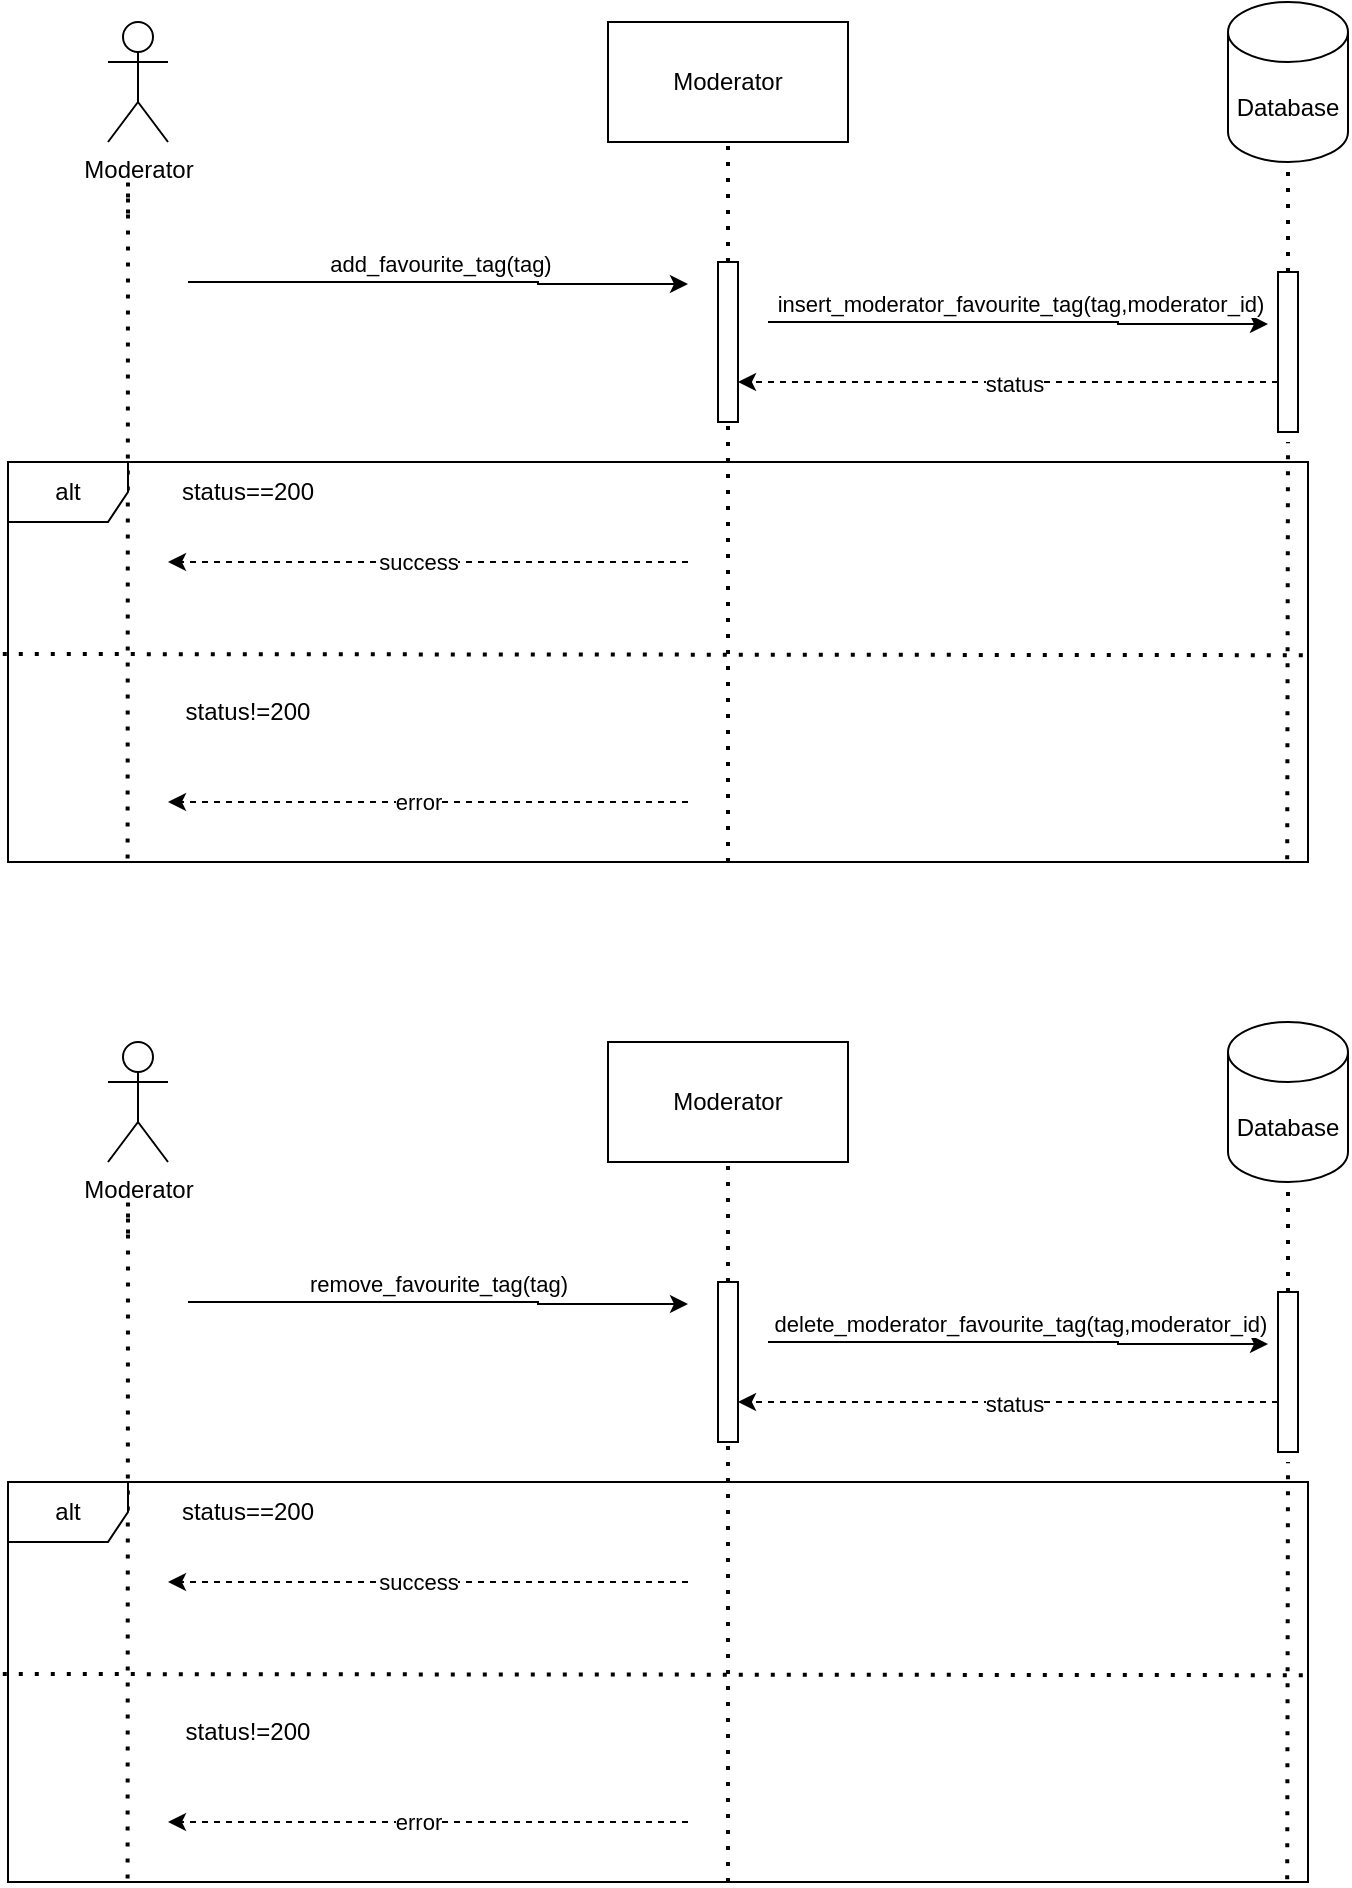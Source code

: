 <mxfile version="22.0.4" type="device" pages="4">
  <diagram id="oXm1U6wE69saMIBSiPb7" name="Update Tags">
    <mxGraphModel dx="1050" dy="566" grid="1" gridSize="10" guides="1" tooltips="1" connect="1" arrows="1" fold="1" page="1" pageScale="1" pageWidth="1654" pageHeight="1169" math="0" shadow="0">
      <root>
        <mxCell id="0" />
        <mxCell id="1" parent="0" />
        <mxCell id="v9BlUZfcnbYftgnDXZya-9" value="&lt;font style=&quot;font-size: 11px;&quot;&gt;add_favourite_tag(tag)&lt;/font&gt;" style="edgeStyle=orthogonalEdgeStyle;rounded=0;orthogonalLoop=1;jettySize=auto;html=1;" parent="1" edge="1">
          <mxGeometry x="-0.0" y="9" relative="1" as="geometry">
            <mxPoint x="190" y="190" as="sourcePoint" />
            <mxPoint x="440" y="191" as="targetPoint" />
            <Array as="points">
              <mxPoint x="365" y="190" />
            </Array>
            <mxPoint as="offset" />
          </mxGeometry>
        </mxCell>
        <mxCell id="v9BlUZfcnbYftgnDXZya-1" value="Moderator" style="shape=umlActor;verticalLabelPosition=bottom;verticalAlign=top;html=1;outlineConnect=0;" parent="1" vertex="1">
          <mxGeometry x="150" y="60" width="30" height="60" as="geometry" />
        </mxCell>
        <mxCell id="v9BlUZfcnbYftgnDXZya-5" value="Database" style="shape=cylinder3;whiteSpace=wrap;html=1;boundedLbl=1;backgroundOutline=1;size=15;" parent="1" vertex="1">
          <mxGeometry x="710" y="50" width="60" height="80" as="geometry" />
        </mxCell>
        <mxCell id="v9BlUZfcnbYftgnDXZya-11" value="status" style="edgeStyle=orthogonalEdgeStyle;rounded=0;orthogonalLoop=1;jettySize=auto;html=1;dashed=1;" parent="1" edge="1">
          <mxGeometry x="-0.021" relative="1" as="geometry">
            <mxPoint x="465" y="240" as="targetPoint" />
            <mxPoint x="735" y="240" as="sourcePoint" />
            <Array as="points">
              <mxPoint x="705" y="240" />
              <mxPoint x="705" y="240" />
            </Array>
            <mxPoint y="1" as="offset" />
          </mxGeometry>
        </mxCell>
        <mxCell id="v9BlUZfcnbYftgnDXZya-6" value="" style="rounded=0;whiteSpace=wrap;html=1;rotation=-90;" parent="1" vertex="1">
          <mxGeometry x="700" y="220" width="80" height="10" as="geometry" />
        </mxCell>
        <mxCell id="v9BlUZfcnbYftgnDXZya-7" value="" style="endArrow=none;dashed=1;html=1;dashPattern=1 3;strokeWidth=2;rounded=0;exitX=1;exitY=0.5;exitDx=0;exitDy=0;entryX=0.5;entryY=1;entryDx=0;entryDy=0;entryPerimeter=0;" parent="1" source="v9BlUZfcnbYftgnDXZya-6" target="v9BlUZfcnbYftgnDXZya-5" edge="1">
          <mxGeometry width="50" height="50" relative="1" as="geometry">
            <mxPoint x="820" y="220" as="sourcePoint" />
            <mxPoint x="870" y="170" as="targetPoint" />
          </mxGeometry>
        </mxCell>
        <mxCell id="v9BlUZfcnbYftgnDXZya-8" value="" style="endArrow=none;dashed=1;html=1;dashPattern=1 3;strokeWidth=2;rounded=0;exitX=0.984;exitY=0.993;exitDx=0;exitDy=0;exitPerimeter=0;" parent="1" source="xarpKcgiDXr7pH3OU8MO-1" edge="1">
          <mxGeometry width="50" height="50" relative="1" as="geometry">
            <mxPoint x="740" y="520" as="sourcePoint" />
            <mxPoint x="740" y="270" as="targetPoint" />
          </mxGeometry>
        </mxCell>
        <mxCell id="YJMjp_cjWbhhGn_SGMBR-1" value="Moderator" style="rounded=0;whiteSpace=wrap;html=1;" parent="1" vertex="1">
          <mxGeometry x="400" y="60" width="120" height="60" as="geometry" />
        </mxCell>
        <mxCell id="YJMjp_cjWbhhGn_SGMBR-2" value="" style="endArrow=none;dashed=1;html=1;dashPattern=1 3;strokeWidth=2;rounded=0;entryX=0.5;entryY=1;entryDx=0;entryDy=0;" parent="1" source="YJMjp_cjWbhhGn_SGMBR-3" target="YJMjp_cjWbhhGn_SGMBR-1" edge="1">
          <mxGeometry width="50" height="50" relative="1" as="geometry">
            <mxPoint x="600" y="270" as="sourcePoint" />
            <mxPoint x="599.5" y="160" as="targetPoint" />
            <Array as="points" />
          </mxGeometry>
        </mxCell>
        <mxCell id="hBg4S4mE_RtkptklpTUQ-2" value="" style="endArrow=none;dashed=1;html=1;dashPattern=1 3;strokeWidth=2;rounded=0;exitX=0.092;exitY=0.991;exitDx=0;exitDy=0;exitPerimeter=0;" parent="1" source="xarpKcgiDXr7pH3OU8MO-1" edge="1">
          <mxGeometry width="50" height="50" relative="1" as="geometry">
            <mxPoint x="160" y="650" as="sourcePoint" />
            <mxPoint x="160" y="160" as="targetPoint" />
            <Array as="points">
              <mxPoint x="160" y="160" />
              <mxPoint x="160" y="140" />
            </Array>
          </mxGeometry>
        </mxCell>
        <mxCell id="hBg4S4mE_RtkptklpTUQ-6" value="status==200" style="text;html=1;strokeColor=none;fillColor=none;align=center;verticalAlign=middle;whiteSpace=wrap;rounded=0;" parent="1" vertex="1">
          <mxGeometry x="160" y="280" width="120" height="30" as="geometry" />
        </mxCell>
        <mxCell id="xarpKcgiDXr7pH3OU8MO-1" value="alt" style="shape=umlFrame;whiteSpace=wrap;html=1;pointerEvents=0;" parent="1" vertex="1">
          <mxGeometry x="100" y="280" width="650" height="200" as="geometry" />
        </mxCell>
        <mxCell id="c-Qfesev8NXqzJ-_Kf3g-3" value="success" style="edgeStyle=orthogonalEdgeStyle;rounded=0;orthogonalLoop=1;jettySize=auto;html=1;dashed=1;" parent="1" edge="1">
          <mxGeometry x="0.038" relative="1" as="geometry">
            <mxPoint x="440" y="330" as="sourcePoint" />
            <mxPoint x="180" y="330" as="targetPoint" />
            <Array as="points">
              <mxPoint x="180" y="330" />
            </Array>
            <mxPoint as="offset" />
          </mxGeometry>
        </mxCell>
        <mxCell id="c-Qfesev8NXqzJ-_Kf3g-5" value="" style="endArrow=classic;html=1;rounded=0;dashed=1;" parent="1" edge="1">
          <mxGeometry width="50" height="50" relative="1" as="geometry">
            <mxPoint x="440" y="450" as="sourcePoint" />
            <mxPoint x="180" y="450" as="targetPoint" />
          </mxGeometry>
        </mxCell>
        <mxCell id="c-Qfesev8NXqzJ-_Kf3g-6" value="error" style="edgeLabel;html=1;align=center;verticalAlign=middle;resizable=0;points=[];" parent="c-Qfesev8NXqzJ-_Kf3g-5" vertex="1" connectable="0">
          <mxGeometry x="0.229" y="1" relative="1" as="geometry">
            <mxPoint x="25" y="-1" as="offset" />
          </mxGeometry>
        </mxCell>
        <mxCell id="c-Qfesev8NXqzJ-_Kf3g-7" value="" style="endArrow=none;dashed=1;html=1;dashPattern=1 3;strokeWidth=2;rounded=0;" parent="1" edge="1">
          <mxGeometry width="50" height="50" relative="1" as="geometry">
            <mxPoint x="460" y="480" as="sourcePoint" />
            <mxPoint x="460" y="220" as="targetPoint" />
            <Array as="points" />
          </mxGeometry>
        </mxCell>
        <mxCell id="c-Qfesev8NXqzJ-_Kf3g-20" value="status!=200" style="text;html=1;strokeColor=none;fillColor=none;align=center;verticalAlign=middle;whiteSpace=wrap;rounded=0;" parent="1" vertex="1">
          <mxGeometry x="160" y="390" width="120" height="30" as="geometry" />
        </mxCell>
        <mxCell id="c-Qfesev8NXqzJ-_Kf3g-27" value="" style="endArrow=none;dashed=1;html=1;dashPattern=1 3;strokeWidth=2;rounded=0;entryX=1.001;entryY=0.483;entryDx=0;entryDy=0;entryPerimeter=0;exitX=-0.004;exitY=0.48;exitDx=0;exitDy=0;exitPerimeter=0;" parent="1" source="xarpKcgiDXr7pH3OU8MO-1" target="xarpKcgiDXr7pH3OU8MO-1" edge="1">
          <mxGeometry width="50" height="50" relative="1" as="geometry">
            <mxPoint x="90" y="440" as="sourcePoint" />
            <mxPoint x="540" y="530" as="targetPoint" />
            <Array as="points" />
          </mxGeometry>
        </mxCell>
        <mxCell id="YJMjp_cjWbhhGn_SGMBR-3" value="" style="rounded=0;whiteSpace=wrap;html=1;direction=south;" parent="1" vertex="1">
          <mxGeometry x="455" y="180" width="10" height="80" as="geometry" />
        </mxCell>
        <mxCell id="xYujVg22xnF-y8Gu8a0A-3" value="&lt;font style=&quot;font-size: 11px;&quot;&gt;insert_moderator_favourite_tag(tag,moderator_id)&lt;/font&gt;" style="edgeStyle=orthogonalEdgeStyle;rounded=0;orthogonalLoop=1;jettySize=auto;html=1;" parent="1" edge="1">
          <mxGeometry x="-0.0" y="9" relative="1" as="geometry">
            <mxPoint x="480" y="210" as="sourcePoint" />
            <mxPoint x="730" y="211" as="targetPoint" />
            <Array as="points">
              <mxPoint x="655" y="210" />
            </Array>
            <mxPoint as="offset" />
          </mxGeometry>
        </mxCell>
        <mxCell id="BbZIj-KbVLHK2r1UHjN5-1" value="&lt;font style=&quot;font-size: 11px;&quot;&gt;remove_favourite_tag(tag)&lt;/font&gt;" style="edgeStyle=orthogonalEdgeStyle;rounded=0;orthogonalLoop=1;jettySize=auto;html=1;" parent="1" edge="1">
          <mxGeometry x="-0.004" y="9" relative="1" as="geometry">
            <mxPoint x="190" y="700" as="sourcePoint" />
            <mxPoint x="440" y="701" as="targetPoint" />
            <Array as="points">
              <mxPoint x="365" y="700" />
            </Array>
            <mxPoint as="offset" />
          </mxGeometry>
        </mxCell>
        <mxCell id="BbZIj-KbVLHK2r1UHjN5-2" value="Moderator" style="shape=umlActor;verticalLabelPosition=bottom;verticalAlign=top;html=1;outlineConnect=0;" parent="1" vertex="1">
          <mxGeometry x="150" y="570" width="30" height="60" as="geometry" />
        </mxCell>
        <mxCell id="BbZIj-KbVLHK2r1UHjN5-3" value="Database" style="shape=cylinder3;whiteSpace=wrap;html=1;boundedLbl=1;backgroundOutline=1;size=15;" parent="1" vertex="1">
          <mxGeometry x="710" y="560" width="60" height="80" as="geometry" />
        </mxCell>
        <mxCell id="BbZIj-KbVLHK2r1UHjN5-4" value="status" style="edgeStyle=orthogonalEdgeStyle;rounded=0;orthogonalLoop=1;jettySize=auto;html=1;dashed=1;" parent="1" edge="1">
          <mxGeometry x="-0.021" relative="1" as="geometry">
            <mxPoint x="465" y="750" as="targetPoint" />
            <mxPoint x="735" y="750" as="sourcePoint" />
            <Array as="points">
              <mxPoint x="705" y="750" />
              <mxPoint x="705" y="750" />
            </Array>
            <mxPoint y="1" as="offset" />
          </mxGeometry>
        </mxCell>
        <mxCell id="BbZIj-KbVLHK2r1UHjN5-5" value="" style="rounded=0;whiteSpace=wrap;html=1;rotation=-90;" parent="1" vertex="1">
          <mxGeometry x="700" y="730" width="80" height="10" as="geometry" />
        </mxCell>
        <mxCell id="BbZIj-KbVLHK2r1UHjN5-6" value="" style="endArrow=none;dashed=1;html=1;dashPattern=1 3;strokeWidth=2;rounded=0;exitX=1;exitY=0.5;exitDx=0;exitDy=0;entryX=0.5;entryY=1;entryDx=0;entryDy=0;entryPerimeter=0;" parent="1" source="BbZIj-KbVLHK2r1UHjN5-5" target="BbZIj-KbVLHK2r1UHjN5-3" edge="1">
          <mxGeometry width="50" height="50" relative="1" as="geometry">
            <mxPoint x="820" y="730" as="sourcePoint" />
            <mxPoint x="870" y="680" as="targetPoint" />
          </mxGeometry>
        </mxCell>
        <mxCell id="BbZIj-KbVLHK2r1UHjN5-7" value="" style="endArrow=none;dashed=1;html=1;dashPattern=1 3;strokeWidth=2;rounded=0;exitX=0.984;exitY=0.993;exitDx=0;exitDy=0;exitPerimeter=0;" parent="1" source="BbZIj-KbVLHK2r1UHjN5-12" edge="1">
          <mxGeometry width="50" height="50" relative="1" as="geometry">
            <mxPoint x="740" y="1030" as="sourcePoint" />
            <mxPoint x="740" y="780" as="targetPoint" />
          </mxGeometry>
        </mxCell>
        <mxCell id="BbZIj-KbVLHK2r1UHjN5-8" value="Moderator" style="rounded=0;whiteSpace=wrap;html=1;" parent="1" vertex="1">
          <mxGeometry x="400" y="570" width="120" height="60" as="geometry" />
        </mxCell>
        <mxCell id="BbZIj-KbVLHK2r1UHjN5-9" value="" style="endArrow=none;dashed=1;html=1;dashPattern=1 3;strokeWidth=2;rounded=0;entryX=0.5;entryY=1;entryDx=0;entryDy=0;" parent="1" source="BbZIj-KbVLHK2r1UHjN5-19" target="BbZIj-KbVLHK2r1UHjN5-8" edge="1">
          <mxGeometry width="50" height="50" relative="1" as="geometry">
            <mxPoint x="600" y="780" as="sourcePoint" />
            <mxPoint x="599.5" y="670" as="targetPoint" />
            <Array as="points" />
          </mxGeometry>
        </mxCell>
        <mxCell id="BbZIj-KbVLHK2r1UHjN5-10" value="" style="endArrow=none;dashed=1;html=1;dashPattern=1 3;strokeWidth=2;rounded=0;exitX=0.092;exitY=0.991;exitDx=0;exitDy=0;exitPerimeter=0;" parent="1" source="BbZIj-KbVLHK2r1UHjN5-12" edge="1">
          <mxGeometry width="50" height="50" relative="1" as="geometry">
            <mxPoint x="160" y="1160" as="sourcePoint" />
            <mxPoint x="160" y="670" as="targetPoint" />
            <Array as="points">
              <mxPoint x="160" y="670" />
              <mxPoint x="160" y="650" />
            </Array>
          </mxGeometry>
        </mxCell>
        <mxCell id="BbZIj-KbVLHK2r1UHjN5-11" value="status==200" style="text;html=1;strokeColor=none;fillColor=none;align=center;verticalAlign=middle;whiteSpace=wrap;rounded=0;" parent="1" vertex="1">
          <mxGeometry x="160" y="790" width="120" height="30" as="geometry" />
        </mxCell>
        <mxCell id="BbZIj-KbVLHK2r1UHjN5-12" value="alt" style="shape=umlFrame;whiteSpace=wrap;html=1;pointerEvents=0;" parent="1" vertex="1">
          <mxGeometry x="100" y="790" width="650" height="200" as="geometry" />
        </mxCell>
        <mxCell id="BbZIj-KbVLHK2r1UHjN5-13" value="success" style="edgeStyle=orthogonalEdgeStyle;rounded=0;orthogonalLoop=1;jettySize=auto;html=1;dashed=1;" parent="1" edge="1">
          <mxGeometry x="0.038" relative="1" as="geometry">
            <mxPoint x="440" y="840" as="sourcePoint" />
            <mxPoint x="180" y="840" as="targetPoint" />
            <Array as="points">
              <mxPoint x="180" y="840" />
            </Array>
            <mxPoint as="offset" />
          </mxGeometry>
        </mxCell>
        <mxCell id="BbZIj-KbVLHK2r1UHjN5-14" value="" style="endArrow=classic;html=1;rounded=0;dashed=1;" parent="1" edge="1">
          <mxGeometry width="50" height="50" relative="1" as="geometry">
            <mxPoint x="440" y="960" as="sourcePoint" />
            <mxPoint x="180" y="960" as="targetPoint" />
          </mxGeometry>
        </mxCell>
        <mxCell id="BbZIj-KbVLHK2r1UHjN5-15" value="error" style="edgeLabel;html=1;align=center;verticalAlign=middle;resizable=0;points=[];" parent="BbZIj-KbVLHK2r1UHjN5-14" vertex="1" connectable="0">
          <mxGeometry x="0.229" y="1" relative="1" as="geometry">
            <mxPoint x="25" y="-1" as="offset" />
          </mxGeometry>
        </mxCell>
        <mxCell id="BbZIj-KbVLHK2r1UHjN5-16" value="" style="endArrow=none;dashed=1;html=1;dashPattern=1 3;strokeWidth=2;rounded=0;" parent="1" edge="1">
          <mxGeometry width="50" height="50" relative="1" as="geometry">
            <mxPoint x="460" y="990" as="sourcePoint" />
            <mxPoint x="460" y="730" as="targetPoint" />
            <Array as="points" />
          </mxGeometry>
        </mxCell>
        <mxCell id="BbZIj-KbVLHK2r1UHjN5-17" value="status!=200" style="text;html=1;strokeColor=none;fillColor=none;align=center;verticalAlign=middle;whiteSpace=wrap;rounded=0;" parent="1" vertex="1">
          <mxGeometry x="160" y="900" width="120" height="30" as="geometry" />
        </mxCell>
        <mxCell id="BbZIj-KbVLHK2r1UHjN5-18" value="" style="endArrow=none;dashed=1;html=1;dashPattern=1 3;strokeWidth=2;rounded=0;entryX=1.001;entryY=0.483;entryDx=0;entryDy=0;entryPerimeter=0;exitX=-0.004;exitY=0.48;exitDx=0;exitDy=0;exitPerimeter=0;" parent="1" source="BbZIj-KbVLHK2r1UHjN5-12" target="BbZIj-KbVLHK2r1UHjN5-12" edge="1">
          <mxGeometry width="50" height="50" relative="1" as="geometry">
            <mxPoint x="90" y="950" as="sourcePoint" />
            <mxPoint x="540" y="1040" as="targetPoint" />
            <Array as="points" />
          </mxGeometry>
        </mxCell>
        <mxCell id="BbZIj-KbVLHK2r1UHjN5-19" value="" style="rounded=0;whiteSpace=wrap;html=1;direction=south;" parent="1" vertex="1">
          <mxGeometry x="455" y="690" width="10" height="80" as="geometry" />
        </mxCell>
        <mxCell id="BbZIj-KbVLHK2r1UHjN5-20" value="&lt;font style=&quot;font-size: 11px;&quot;&gt;delete_moderator_favourite_tag(tag,moderator_id)&lt;/font&gt;" style="edgeStyle=orthogonalEdgeStyle;rounded=0;orthogonalLoop=1;jettySize=auto;html=1;" parent="1" edge="1">
          <mxGeometry x="-0.0" y="9" relative="1" as="geometry">
            <mxPoint x="480" y="720" as="sourcePoint" />
            <mxPoint x="730" y="721" as="targetPoint" />
            <Array as="points">
              <mxPoint x="655" y="720" />
            </Array>
            <mxPoint as="offset" />
          </mxGeometry>
        </mxCell>
      </root>
    </mxGraphModel>
  </diagram>
  <diagram id="xn6QECoia-lDZelIksQi" name="Respond to Jury Request">
    <mxGraphModel dx="1050" dy="566" grid="1" gridSize="10" guides="1" tooltips="1" connect="1" arrows="1" fold="1" page="1" pageScale="1" pageWidth="1654" pageHeight="1169" math="0" shadow="0">
      <root>
        <mxCell id="0" />
        <mxCell id="1" parent="0" />
        <mxCell id="pgv375IAVuqIyitUtJmy-7" value="&lt;p style=&quot;margin: 0px; font-stretch: normal; line-height: normal; font-family: &amp;quot;Helvetica Neue&amp;quot;;&quot;&gt;&lt;font style=&quot;font-size: 11px;&quot;&gt;respond_to_jury_request(accepted)&lt;/font&gt;&lt;/p&gt;" style="edgeStyle=orthogonalEdgeStyle;rounded=0;orthogonalLoop=1;jettySize=auto;html=1;" parent="1" edge="1">
          <mxGeometry y="10" relative="1" as="geometry">
            <mxPoint x="210" y="240" as="sourcePoint" />
            <mxPoint as="offset" />
            <mxPoint x="470" y="240" as="targetPoint" />
          </mxGeometry>
        </mxCell>
        <mxCell id="pgv375IAVuqIyitUtJmy-8" value="Moderator" style="shape=umlActor;verticalLabelPosition=bottom;verticalAlign=top;html=1;outlineConnect=0;" parent="1" vertex="1">
          <mxGeometry x="200" y="80" width="30" height="60" as="geometry" />
        </mxCell>
        <mxCell id="pgv375IAVuqIyitUtJmy-9" value="Database" style="shape=cylinder3;whiteSpace=wrap;html=1;boundedLbl=1;backgroundOutline=1;size=15;" parent="1" vertex="1">
          <mxGeometry x="790" y="70" width="60" height="80" as="geometry" />
        </mxCell>
        <mxCell id="pgv375IAVuqIyitUtJmy-11" value="" style="rounded=0;whiteSpace=wrap;html=1;rotation=-90;" parent="1" vertex="1">
          <mxGeometry x="771.25" y="291.25" width="97.5" height="10" as="geometry" />
        </mxCell>
        <mxCell id="pgv375IAVuqIyitUtJmy-12" value="" style="endArrow=none;dashed=1;html=1;dashPattern=1 3;strokeWidth=2;rounded=0;exitX=1;exitY=0.5;exitDx=0;exitDy=0;entryX=0.5;entryY=1;entryDx=0;entryDy=0;entryPerimeter=0;" parent="1" source="pgv375IAVuqIyitUtJmy-11" target="pgv375IAVuqIyitUtJmy-9" edge="1">
          <mxGeometry width="50" height="50" relative="1" as="geometry">
            <mxPoint x="870" y="220" as="sourcePoint" />
            <mxPoint x="920" y="170" as="targetPoint" />
          </mxGeometry>
        </mxCell>
        <mxCell id="pgv375IAVuqIyitUtJmy-13" value="" style="endArrow=none;dashed=1;html=1;dashPattern=1 3;strokeWidth=2;rounded=0;exitX=0.929;exitY=1;exitDx=0;exitDy=0;exitPerimeter=0;" parent="1" source="4AL04CRIASEuqBVza43f-2" edge="1">
          <mxGeometry width="50" height="50" relative="1" as="geometry">
            <mxPoint x="819.84" y="730" as="sourcePoint" />
            <mxPoint x="820" y="350" as="targetPoint" />
          </mxGeometry>
        </mxCell>
        <mxCell id="UX8K-e2CINwSiHeZQ2ik-1" value="Moderator" style="rounded=0;whiteSpace=wrap;html=1;" parent="1" vertex="1">
          <mxGeometry x="440" y="80" width="120" height="60" as="geometry" />
        </mxCell>
        <mxCell id="UX8K-e2CINwSiHeZQ2ik-2" value="" style="endArrow=none;dashed=1;html=1;dashPattern=1 3;strokeWidth=2;rounded=0;entryX=0.5;entryY=1;entryDx=0;entryDy=0;exitX=0;exitY=0.5;exitDx=0;exitDy=0;" parent="1" source="UX8K-e2CINwSiHeZQ2ik-3" target="UX8K-e2CINwSiHeZQ2ik-1" edge="1">
          <mxGeometry width="50" height="50" relative="1" as="geometry">
            <mxPoint x="599.65" y="563.51" as="sourcePoint" />
            <mxPoint x="599.5" y="160" as="targetPoint" />
          </mxGeometry>
        </mxCell>
        <mxCell id="UX8K-e2CINwSiHeZQ2ik-4" value="&lt;font style=&quot;font-size: 11px;&quot;&gt;insert_moderator_to_jury(jury_id,moderator_id)&lt;/font&gt;" style="edgeStyle=orthogonalEdgeStyle;rounded=0;orthogonalLoop=1;jettySize=auto;html=1;fontSize=8;" parent="1" edge="1">
          <mxGeometry x="-0.007" y="10" relative="1" as="geometry">
            <mxPoint as="offset" />
            <mxPoint x="540" y="310" as="sourcePoint" />
            <mxPoint x="780" y="310" as="targetPoint" />
            <Array as="points">
              <mxPoint x="540" y="311" />
              <mxPoint x="678" y="311" />
              <mxPoint x="678" y="310" />
            </Array>
          </mxGeometry>
        </mxCell>
        <mxCell id="UX8K-e2CINwSiHeZQ2ik-5" value="success" style="edgeStyle=orthogonalEdgeStyle;rounded=0;orthogonalLoop=1;jettySize=auto;html=1;dashed=1;" parent="1" edge="1">
          <mxGeometry x="-0.06" relative="1" as="geometry">
            <mxPoint x="455" y="440" as="sourcePoint" />
            <mxPoint x="240" y="440" as="targetPoint" />
            <Array as="points">
              <mxPoint x="435" y="440" />
              <mxPoint x="435" y="440" />
            </Array>
            <mxPoint as="offset" />
          </mxGeometry>
        </mxCell>
        <mxCell id="KJNJxePdbGn2gdi5y1yi-1" value="" style="endArrow=none;dashed=1;html=1;dashPattern=1 3;strokeWidth=2;rounded=0;exitX=0.046;exitY=1;exitDx=0;exitDy=0;exitPerimeter=0;" parent="1" source="4AL04CRIASEuqBVza43f-2" edge="1">
          <mxGeometry width="50" height="50" relative="1" as="geometry">
            <mxPoint x="210" y="580" as="sourcePoint" />
            <mxPoint x="210" y="170" as="targetPoint" />
            <Array as="points">
              <mxPoint x="210" y="170" />
              <mxPoint x="210" y="160" />
            </Array>
          </mxGeometry>
        </mxCell>
        <mxCell id="KfmgAK9MVFMceK3o_Ec2-1" value="" style="endArrow=none;dashed=1;html=1;dashPattern=1 3;strokeWidth=2;rounded=0;entryX=1;entryY=0.541;entryDx=0;entryDy=0;entryPerimeter=0;exitX=0.004;exitY=0.556;exitDx=0;exitDy=0;exitPerimeter=0;" parent="1" source="y9ktUSUxU9qjXsgA04zf-1" target="y9ktUSUxU9qjXsgA04zf-1" edge="1">
          <mxGeometry width="50" height="50" relative="1" as="geometry">
            <mxPoint x="180" y="642" as="sourcePoint" />
            <mxPoint x="953" y="640" as="targetPoint" />
            <Array as="points" />
          </mxGeometry>
        </mxCell>
        <mxCell id="Q21ErQT765iDyOoJHj8K-1" value="status==200" style="text;html=1;strokeColor=none;fillColor=none;align=center;verticalAlign=middle;whiteSpace=wrap;rounded=0;" parent="1" vertex="1">
          <mxGeometry x="240" y="395" width="110" height="30" as="geometry" />
        </mxCell>
        <mxCell id="y9ktUSUxU9qjXsgA04zf-1" value="alt" style="shape=umlFrame;whiteSpace=wrap;html=1;pointerEvents=0;" parent="1" vertex="1">
          <mxGeometry x="190" y="390" width="680" height="195" as="geometry" />
        </mxCell>
        <mxCell id="gZaEM_qLNsyFsDaY3lhv-2" value="status" style="edgeStyle=orthogonalEdgeStyle;rounded=0;orthogonalLoop=1;jettySize=auto;html=1;dashed=1;" parent="1" edge="1">
          <mxGeometry x="-0.058" relative="1" as="geometry">
            <mxPoint x="810" y="330" as="sourcePoint" />
            <mxPoint x="520" y="330" as="targetPoint" />
            <Array as="points">
              <mxPoint x="655" y="330" />
              <mxPoint x="655" y="330" />
            </Array>
            <mxPoint as="offset" />
          </mxGeometry>
        </mxCell>
        <mxCell id="BZKATrJYC9KLgVxTwLgT-3" value="status!=200" style="text;html=1;strokeColor=none;fillColor=none;align=center;verticalAlign=middle;whiteSpace=wrap;rounded=0;" parent="1" vertex="1">
          <mxGeometry x="240" y="500" width="110" height="30" as="geometry" />
        </mxCell>
        <mxCell id="BZKATrJYC9KLgVxTwLgT-6" value="" style="endArrow=classic;html=1;rounded=0;dashed=1;" parent="1" edge="1">
          <mxGeometry width="50" height="50" relative="1" as="geometry">
            <mxPoint x="460" y="560" as="sourcePoint" />
            <mxPoint x="230" y="560" as="targetPoint" />
          </mxGeometry>
        </mxCell>
        <mxCell id="BZKATrJYC9KLgVxTwLgT-7" value="error" style="edgeLabel;html=1;align=center;verticalAlign=middle;resizable=0;points=[];" parent="BZKATrJYC9KLgVxTwLgT-6" vertex="1" connectable="0">
          <mxGeometry x="0.229" y="1" relative="1" as="geometry">
            <mxPoint x="25" y="-1" as="offset" />
          </mxGeometry>
        </mxCell>
        <mxCell id="DsQSCpuG-MCY14E5JBa3-1" value="" style="endArrow=none;dashed=1;html=1;dashPattern=1 3;strokeWidth=2;rounded=0;entryX=1;entryY=0.5;entryDx=0;entryDy=0;exitX=0.466;exitY=1.012;exitDx=0;exitDy=0;exitPerimeter=0;" parent="1" source="4AL04CRIASEuqBVza43f-2" target="UX8K-e2CINwSiHeZQ2ik-3" edge="1">
          <mxGeometry width="50" height="50" relative="1" as="geometry">
            <mxPoint x="500" y="580" as="sourcePoint" />
            <mxPoint x="510" y="140" as="targetPoint" />
          </mxGeometry>
        </mxCell>
        <mxCell id="UX8K-e2CINwSiHeZQ2ik-3" value="" style="rounded=0;whiteSpace=wrap;html=1;direction=south;" parent="1" vertex="1">
          <mxGeometry x="495" y="230" width="10" height="110" as="geometry" />
        </mxCell>
        <mxCell id="4AL04CRIASEuqBVza43f-2" value="alt" style="shape=umlFrame;whiteSpace=wrap;html=1;pointerEvents=0;" parent="1" vertex="1">
          <mxGeometry x="180" y="260" width="690" height="410" as="geometry" />
        </mxCell>
        <mxCell id="4AL04CRIASEuqBVza43f-3" value="accepted==true" style="text;html=1;strokeColor=none;fillColor=none;align=center;verticalAlign=middle;whiteSpace=wrap;rounded=0;" parent="1" vertex="1">
          <mxGeometry x="510" y="260" width="110" height="30" as="geometry" />
        </mxCell>
        <mxCell id="_YfeOFbbri3phvReJQJI-1" value="" style="endArrow=none;dashed=1;html=1;dashPattern=1 3;strokeWidth=2;rounded=0;entryX=1;entryY=0.541;entryDx=0;entryDy=0;entryPerimeter=0;exitX=0.001;exitY=0.84;exitDx=0;exitDy=0;exitPerimeter=0;" parent="1" source="4AL04CRIASEuqBVza43f-2" edge="1">
          <mxGeometry width="50" height="50" relative="1" as="geometry">
            <mxPoint x="200" y="603" as="sourcePoint" />
            <mxPoint x="877" y="600" as="targetPoint" />
            <Array as="points" />
          </mxGeometry>
        </mxCell>
        <mxCell id="_YfeOFbbri3phvReJQJI-2" value="else" style="text;html=1;strokeColor=none;fillColor=none;align=center;verticalAlign=middle;whiteSpace=wrap;rounded=0;" parent="1" vertex="1">
          <mxGeometry x="510" y="610" width="110" height="30" as="geometry" />
        </mxCell>
        <mxCell id="_YfeOFbbri3phvReJQJI-3" value="success" style="edgeStyle=orthogonalEdgeStyle;rounded=0;orthogonalLoop=1;jettySize=auto;html=1;dashed=1;" parent="1" edge="1">
          <mxGeometry x="-0.06" relative="1" as="geometry">
            <mxPoint x="455" y="640" as="sourcePoint" />
            <mxPoint x="240" y="640" as="targetPoint" />
            <Array as="points">
              <mxPoint x="435" y="640" />
              <mxPoint x="435" y="640" />
            </Array>
            <mxPoint as="offset" />
          </mxGeometry>
        </mxCell>
      </root>
    </mxGraphModel>
  </diagram>
  <diagram id="JxuN7hioqIjBqOmowmm_" name="Participating in Jury to Set The Answer">
    <mxGraphModel dx="1050" dy="566" grid="1" gridSize="10" guides="1" tooltips="1" connect="1" arrows="1" fold="1" page="1" pageScale="1" pageWidth="1654" pageHeight="1169" math="0" shadow="0">
      <root>
        <mxCell id="0" />
        <mxCell id="1" parent="0" />
        <mxCell id="7hRUSb7xPnKRVeMwdU6w-2" value="set_suggested_answer(answer,poll)" style="edgeStyle=orthogonalEdgeStyle;rounded=0;orthogonalLoop=1;jettySize=auto;html=1;" parent="1" edge="1">
          <mxGeometry x="0.01" y="10" relative="1" as="geometry">
            <mxPoint as="offset" />
            <mxPoint x="240" y="221" as="sourcePoint" />
            <mxPoint x="450" y="220" as="targetPoint" />
          </mxGeometry>
        </mxCell>
        <mxCell id="7hRUSb7xPnKRVeMwdU6w-8" value="Moderator" style="shape=umlActor;verticalLabelPosition=bottom;verticalAlign=top;html=1;outlineConnect=0;" parent="1" vertex="1">
          <mxGeometry x="200" y="60" width="30" height="60" as="geometry" />
        </mxCell>
        <mxCell id="7hRUSb7xPnKRVeMwdU6w-9" value="Database" style="shape=cylinder3;whiteSpace=wrap;html=1;boundedLbl=1;backgroundOutline=1;size=15;" parent="1" vertex="1">
          <mxGeometry x="730" y="60.35" width="60" height="80" as="geometry" />
        </mxCell>
        <mxCell id="7hRUSb7xPnKRVeMwdU6w-10" value="status" style="edgeStyle=orthogonalEdgeStyle;rounded=0;orthogonalLoop=1;jettySize=auto;html=1;dashed=1;" parent="1" edge="1">
          <mxGeometry x="0.003" relative="1" as="geometry">
            <mxPoint x="730" y="280" as="sourcePoint" />
            <mxPoint x="495" y="280" as="targetPoint" />
            <mxPoint as="offset" />
          </mxGeometry>
        </mxCell>
        <mxCell id="7hRUSb7xPnKRVeMwdU6w-11" value="" style="rounded=0;whiteSpace=wrap;html=1;rotation=-90;" parent="1" vertex="1">
          <mxGeometry x="700" y="210.35" width="120" height="60" as="geometry" />
        </mxCell>
        <mxCell id="7hRUSb7xPnKRVeMwdU6w-12" value="" style="endArrow=none;dashed=1;html=1;dashPattern=1 3;strokeWidth=2;rounded=0;exitX=1;exitY=0.5;exitDx=0;exitDy=0;entryX=0.5;entryY=1;entryDx=0;entryDy=0;entryPerimeter=0;" parent="1" source="7hRUSb7xPnKRVeMwdU6w-11" target="7hRUSb7xPnKRVeMwdU6w-9" edge="1">
          <mxGeometry width="50" height="50" relative="1" as="geometry">
            <mxPoint x="700" y="220.35" as="sourcePoint" />
            <mxPoint x="750" y="170.35" as="targetPoint" />
          </mxGeometry>
        </mxCell>
        <mxCell id="7hRUSb7xPnKRVeMwdU6w-13" value="" style="endArrow=none;dashed=1;html=1;dashPattern=1 3;strokeWidth=2;rounded=0;exitX=0.948;exitY=1.006;exitDx=0;exitDy=0;exitPerimeter=0;" parent="1" source="ZneuJdKUL6563oJHD4NZ-1" edge="1">
          <mxGeometry width="50" height="50" relative="1" as="geometry">
            <mxPoint x="762" y="630" as="sourcePoint" />
            <mxPoint x="759.5" y="300.35" as="targetPoint" />
          </mxGeometry>
        </mxCell>
        <mxCell id="7hRUSb7xPnKRVeMwdU6w-14" value="Jury" style="rounded=0;whiteSpace=wrap;html=1;" parent="1" vertex="1">
          <mxGeometry x="420" y="70" width="120" height="60" as="geometry" />
        </mxCell>
        <mxCell id="7hRUSb7xPnKRVeMwdU6w-15" value="" style="endArrow=none;dashed=1;html=1;dashPattern=1 3;strokeWidth=2;rounded=0;entryX=0.5;entryY=1;entryDx=0;entryDy=0;" parent="1" source="7hRUSb7xPnKRVeMwdU6w-18" target="7hRUSb7xPnKRVeMwdU6w-14" edge="1">
          <mxGeometry width="50" height="50" relative="1" as="geometry">
            <mxPoint x="480" y="940.8" as="sourcePoint" />
            <mxPoint x="479.5" y="160" as="targetPoint" />
          </mxGeometry>
        </mxCell>
        <mxCell id="7hRUSb7xPnKRVeMwdU6w-16" value="&lt;font style=&quot;font-size: 11px;&quot;&gt;insert_poll_suggested_answer(answer,poll)&lt;/font&gt;" style="edgeStyle=orthogonalEdgeStyle;rounded=0;orthogonalLoop=1;jettySize=auto;html=1;fontSize=8;" parent="1" edge="1">
          <mxGeometry x="0.048" y="10" relative="1" as="geometry">
            <mxPoint as="offset" />
            <mxPoint x="500" y="239.85" as="sourcePoint" />
            <mxPoint x="710" y="239.85" as="targetPoint" />
          </mxGeometry>
        </mxCell>
        <mxCell id="7hRUSb7xPnKRVeMwdU6w-18" value="" style="rounded=0;whiteSpace=wrap;html=1;direction=south;" parent="1" vertex="1">
          <mxGeometry x="475" y="210" width="10" height="90" as="geometry" />
        </mxCell>
        <mxCell id="b1yyoQtn_sorsmA75bdw-2" value="" style="endArrow=none;dashed=1;html=1;dashPattern=1 3;strokeWidth=2;rounded=0;entryX=0.5;entryY=1;entryDx=0;entryDy=0;exitX=0.518;exitY=1.01;exitDx=0;exitDy=0;exitPerimeter=0;" parent="1" source="ZneuJdKUL6563oJHD4NZ-1" edge="1">
          <mxGeometry width="50" height="50" relative="1" as="geometry">
            <mxPoint x="480" y="630" as="sourcePoint" />
            <mxPoint x="479.5" y="300" as="targetPoint" />
          </mxGeometry>
        </mxCell>
        <mxCell id="JzCvHEylkO7Z-2e84vcz-1" value="" style="endArrow=none;dashed=1;html=1;dashPattern=1 3;strokeWidth=2;rounded=0;exitX=0.104;exitY=0.994;exitDx=0;exitDy=0;exitPerimeter=0;" parent="1" source="ZneuJdKUL6563oJHD4NZ-1" edge="1">
          <mxGeometry width="50" height="50" relative="1" as="geometry">
            <mxPoint x="215" y="630" as="sourcePoint" />
            <mxPoint x="215" y="140" as="targetPoint" />
            <Array as="points">
              <mxPoint x="215" y="140" />
            </Array>
          </mxGeometry>
        </mxCell>
        <mxCell id="dY1yd1_QltcQatiVWeIn-1" value="status!=200" style="text;html=1;strokeColor=none;fillColor=none;align=center;verticalAlign=middle;whiteSpace=wrap;rounded=0;" parent="1" vertex="1">
          <mxGeometry x="220" y="405" width="110" height="30" as="geometry" />
        </mxCell>
        <mxCell id="GbSpCplotM4i_uQ3aOrl-3" style="edgeStyle=orthogonalEdgeStyle;rounded=0;orthogonalLoop=1;jettySize=auto;html=1;exitX=0.5;exitY=1;exitDx=0;exitDy=0;" parent="1" edge="1">
          <mxGeometry relative="1" as="geometry">
            <mxPoint x="290" y="190" as="sourcePoint" />
            <mxPoint x="290" y="190" as="targetPoint" />
          </mxGeometry>
        </mxCell>
        <mxCell id="ZneuJdKUL6563oJHD4NZ-1" value="alt" style="shape=umlFrame;whiteSpace=wrap;html=1;pointerEvents=0;" parent="1" vertex="1">
          <mxGeometry x="150" y="320" width="640" height="200" as="geometry" />
        </mxCell>
        <mxCell id="KhQShhg73Mw8rK2c-DOW-1" value="" style="endArrow=classic;html=1;rounded=0;dashed=1;" parent="1" edge="1">
          <mxGeometry width="50" height="50" relative="1" as="geometry">
            <mxPoint x="460" y="460" as="sourcePoint" />
            <mxPoint x="230" y="460" as="targetPoint" />
          </mxGeometry>
        </mxCell>
        <mxCell id="KhQShhg73Mw8rK2c-DOW-2" value="error" style="edgeLabel;html=1;align=center;verticalAlign=middle;resizable=0;points=[];" parent="KhQShhg73Mw8rK2c-DOW-1" vertex="1" connectable="0">
          <mxGeometry x="0.229" y="1" relative="1" as="geometry">
            <mxPoint x="22" as="offset" />
          </mxGeometry>
        </mxCell>
        <mxCell id="T6uOZmx01O1waS2FD8EV-1" value="status==200" style="text;html=1;strokeColor=none;fillColor=none;align=center;verticalAlign=middle;whiteSpace=wrap;rounded=0;" parent="1" vertex="1">
          <mxGeometry x="210" y="320" width="110" height="30" as="geometry" />
        </mxCell>
        <mxCell id="T6uOZmx01O1waS2FD8EV-5" value="" style="endArrow=none;dashed=1;html=1;dashPattern=1 3;strokeWidth=2;rounded=0;entryX=0.999;entryY=0.398;entryDx=0;entryDy=0;entryPerimeter=0;exitX=0.001;exitY=0.395;exitDx=0;exitDy=0;exitPerimeter=0;" parent="1" source="ZneuJdKUL6563oJHD4NZ-1" target="ZneuJdKUL6563oJHD4NZ-1" edge="1">
          <mxGeometry width="50" height="50" relative="1" as="geometry">
            <mxPoint x="160" y="522" as="sourcePoint" />
            <mxPoint x="790" y="519" as="targetPoint" />
          </mxGeometry>
        </mxCell>
        <mxCell id="WEPD8SjfeLRpXLWt8CIa-1" value="success" style="edgeStyle=orthogonalEdgeStyle;rounded=0;orthogonalLoop=1;jettySize=auto;html=1;dashed=1;" parent="1" edge="1">
          <mxGeometry x="-0.06" relative="1" as="geometry">
            <mxPoint x="455" y="370" as="sourcePoint" />
            <mxPoint x="240" y="370" as="targetPoint" />
            <Array as="points">
              <mxPoint x="435" y="370" />
              <mxPoint x="435" y="370" />
            </Array>
            <mxPoint as="offset" />
          </mxGeometry>
        </mxCell>
      </root>
    </mxGraphModel>
  </diagram>
  <diagram id="q8k3aymfYl3SFmzDsZo8" name="Participating in Report Jury">
    <mxGraphModel dx="1050" dy="566" grid="1" gridSize="10" guides="1" tooltips="1" connect="1" arrows="1" fold="1" page="1" pageScale="1" pageWidth="1654" pageHeight="1169" math="0" shadow="0">
      <root>
        <mxCell id="0" />
        <mxCell id="1" parent="0" />
        <mxCell id="lcVO37wEswlh6QEWYzoT-2" value="set_vote_on_invalidating_poll(invalidated,poll)" style="edgeStyle=orthogonalEdgeStyle;rounded=0;orthogonalLoop=1;jettySize=auto;html=1;" parent="1" edge="1">
          <mxGeometry x="-0.021" y="10" relative="1" as="geometry">
            <mxPoint as="offset" />
            <mxPoint x="235" y="200" as="sourcePoint" />
            <mxPoint x="470" y="200" as="targetPoint" />
          </mxGeometry>
        </mxCell>
        <mxCell id="lcVO37wEswlh6QEWYzoT-8" value="Moderator" style="shape=umlActor;verticalLabelPosition=bottom;verticalAlign=top;html=1;outlineConnect=0;" parent="1" vertex="1">
          <mxGeometry x="200" y="60" width="30" height="60" as="geometry" />
        </mxCell>
        <mxCell id="lcVO37wEswlh6QEWYzoT-9" value="Database" style="shape=cylinder3;whiteSpace=wrap;html=1;boundedLbl=1;backgroundOutline=1;size=15;" parent="1" vertex="1">
          <mxGeometry x="780" y="60" width="60" height="80" as="geometry" />
        </mxCell>
        <mxCell id="lcVO37wEswlh6QEWYzoT-10" value="status" style="edgeStyle=orthogonalEdgeStyle;rounded=0;orthogonalLoop=1;jettySize=auto;html=1;dashed=1;" parent="1" edge="1">
          <mxGeometry relative="1" as="geometry">
            <mxPoint x="780" y="250" as="sourcePoint" />
            <mxPoint x="520" y="250" as="targetPoint" />
          </mxGeometry>
        </mxCell>
        <mxCell id="lcVO37wEswlh6QEWYzoT-11" value="" style="rounded=0;whiteSpace=wrap;html=1;rotation=-90;" parent="1" vertex="1">
          <mxGeometry x="750" y="235" width="120" height="10" as="geometry" />
        </mxCell>
        <mxCell id="lcVO37wEswlh6QEWYzoT-12" value="" style="endArrow=none;dashed=1;html=1;dashPattern=1 3;strokeWidth=2;rounded=0;exitX=1;exitY=0.5;exitDx=0;exitDy=0;entryX=0.5;entryY=1;entryDx=0;entryDy=0;entryPerimeter=0;" parent="1" source="lcVO37wEswlh6QEWYzoT-11" target="lcVO37wEswlh6QEWYzoT-9" edge="1">
          <mxGeometry width="50" height="50" relative="1" as="geometry">
            <mxPoint x="750" y="220" as="sourcePoint" />
            <mxPoint x="800" y="170" as="targetPoint" />
          </mxGeometry>
        </mxCell>
        <mxCell id="lcVO37wEswlh6QEWYzoT-13" value="" style="endArrow=none;dashed=1;html=1;dashPattern=1 3;strokeWidth=2;rounded=0;exitX=0.972;exitY=1.011;exitDx=0;exitDy=0;exitPerimeter=0;entryX=0;entryY=0.5;entryDx=0;entryDy=0;" parent="1" source="zQn_8Mm8TmZMYsR4bxX5-1" target="lcVO37wEswlh6QEWYzoT-11" edge="1">
          <mxGeometry width="50" height="50" relative="1" as="geometry">
            <mxPoint x="808.92" y="723.04" as="sourcePoint" />
            <mxPoint x="809.47" y="330" as="targetPoint" />
          </mxGeometry>
        </mxCell>
        <mxCell id="lcVO37wEswlh6QEWYzoT-14" value="Jury" style="rounded=0;whiteSpace=wrap;html=1;" parent="1" vertex="1">
          <mxGeometry x="435" y="70" width="120" height="60" as="geometry" />
        </mxCell>
        <mxCell id="lcVO37wEswlh6QEWYzoT-15" value="" style="endArrow=none;dashed=1;html=1;dashPattern=1 3;strokeWidth=2;rounded=0;entryX=0.5;entryY=1;entryDx=0;entryDy=0;" parent="1" source="lcVO37wEswlh6QEWYzoT-18" edge="1">
          <mxGeometry width="50" height="50" relative="1" as="geometry">
            <mxPoint x="495" y="940.8" as="sourcePoint" />
            <mxPoint x="495" y="130" as="targetPoint" />
          </mxGeometry>
        </mxCell>
        <mxCell id="lcVO37wEswlh6QEWYzoT-16" value="&lt;font style=&quot;font-size: 10px;&quot;&gt;insert_vote_on_invalidating_poll(invalidated,poll,moderator_id)&lt;/font&gt;" style="edgeStyle=orthogonalEdgeStyle;rounded=0;orthogonalLoop=1;jettySize=auto;html=1;fontSize=8;" parent="1" edge="1">
          <mxGeometry x="-0.02" y="20" relative="1" as="geometry">
            <mxPoint as="offset" />
            <mxPoint x="530" y="224.5" as="sourcePoint" />
            <mxPoint x="775" y="224.5" as="targetPoint" />
          </mxGeometry>
        </mxCell>
        <mxCell id="lcVO37wEswlh6QEWYzoT-18" value="" style="rounded=0;whiteSpace=wrap;html=1;direction=south;" parent="1" vertex="1">
          <mxGeometry x="490" y="180" width="10" height="90" as="geometry" />
        </mxCell>
        <mxCell id="m_cjnFZamIfJTsX6GUgo-1" value="" style="endArrow=none;dashed=1;html=1;dashPattern=1 3;strokeWidth=2;rounded=0;exitX=0.047;exitY=1.005;exitDx=0;exitDy=0;exitPerimeter=0;" parent="1" source="zQn_8Mm8TmZMYsR4bxX5-1" edge="1">
          <mxGeometry width="50" height="50" relative="1" as="geometry">
            <mxPoint x="210" y="630" as="sourcePoint" />
            <mxPoint x="210" y="150" as="targetPoint" />
            <Array as="points" />
          </mxGeometry>
        </mxCell>
        <mxCell id="m_cjnFZamIfJTsX6GUgo-4" value="" style="endArrow=none;dashed=1;html=1;dashPattern=1 3;strokeWidth=2;rounded=0;exitX=0.488;exitY=1.003;exitDx=0;exitDy=0;exitPerimeter=0;entryX=1;entryY=0.5;entryDx=0;entryDy=0;" parent="1" source="zQn_8Mm8TmZMYsR4bxX5-1" target="lcVO37wEswlh6QEWYzoT-18" edge="1">
          <mxGeometry width="50" height="50" relative="1" as="geometry">
            <mxPoint x="495.28" y="719.24" as="sourcePoint" />
            <mxPoint x="495" y="290" as="targetPoint" />
          </mxGeometry>
        </mxCell>
        <mxCell id="zQn_8Mm8TmZMYsR4bxX5-1" value="alt" style="shape=umlFrame;whiteSpace=wrap;html=1;pointerEvents=0;" parent="1" vertex="1">
          <mxGeometry x="180" y="310" width="650" height="230" as="geometry" />
        </mxCell>
        <mxCell id="dUJZnD4-3OgyXC_JgoUK-1" value="status==200" style="text;html=1;strokeColor=none;fillColor=none;align=center;verticalAlign=middle;whiteSpace=wrap;rounded=0;" parent="1" vertex="1">
          <mxGeometry x="240" y="310" width="80" height="30" as="geometry" />
        </mxCell>
        <mxCell id="dTgHX_4JvT4p8AvnN8tE-1" value="status!=200" style="text;html=1;strokeColor=none;fillColor=none;align=center;verticalAlign=middle;whiteSpace=wrap;rounded=0;" parent="1" vertex="1">
          <mxGeometry x="225" y="410" width="110" height="30" as="geometry" />
        </mxCell>
        <mxCell id="ETqofgOiZclt_NQsenGV-1" value="" style="endArrow=classic;html=1;rounded=0;dashed=1;" parent="1" edge="1">
          <mxGeometry width="50" height="50" relative="1" as="geometry">
            <mxPoint x="470" y="480" as="sourcePoint" />
            <mxPoint x="240" y="480" as="targetPoint" />
          </mxGeometry>
        </mxCell>
        <mxCell id="ETqofgOiZclt_NQsenGV-2" value="error" style="edgeLabel;html=1;align=center;verticalAlign=middle;resizable=0;points=[];" parent="ETqofgOiZclt_NQsenGV-1" vertex="1" connectable="0">
          <mxGeometry x="0.229" y="1" relative="1" as="geometry">
            <mxPoint x="31" as="offset" />
          </mxGeometry>
        </mxCell>
        <mxCell id="o1caBHxml0z43iMPvd7W-2" value="" style="endArrow=none;dashed=1;html=1;dashPattern=1 3;strokeWidth=2;rounded=0;exitX=-0.006;exitY=0.779;exitDx=0;exitDy=0;exitPerimeter=0;" parent="1" edge="1">
          <mxGeometry width="50" height="50" relative="1" as="geometry">
            <mxPoint x="190" y="402.5" as="sourcePoint" />
            <mxPoint x="830" y="400" as="targetPoint" />
          </mxGeometry>
        </mxCell>
        <mxCell id="Z02SGHT-EiJ56TW0NhyH-1" value="success" style="edgeStyle=orthogonalEdgeStyle;rounded=0;orthogonalLoop=1;jettySize=auto;html=1;dashed=1;" parent="1" edge="1">
          <mxGeometry x="-0.059" relative="1" as="geometry">
            <mxPoint x="465" y="370" as="sourcePoint" />
            <mxPoint x="250" y="370" as="targetPoint" />
            <Array as="points">
              <mxPoint x="445" y="370" />
              <mxPoint x="445" y="370" />
            </Array>
            <mxPoint as="offset" />
          </mxGeometry>
        </mxCell>
      </root>
    </mxGraphModel>
  </diagram>
</mxfile>
